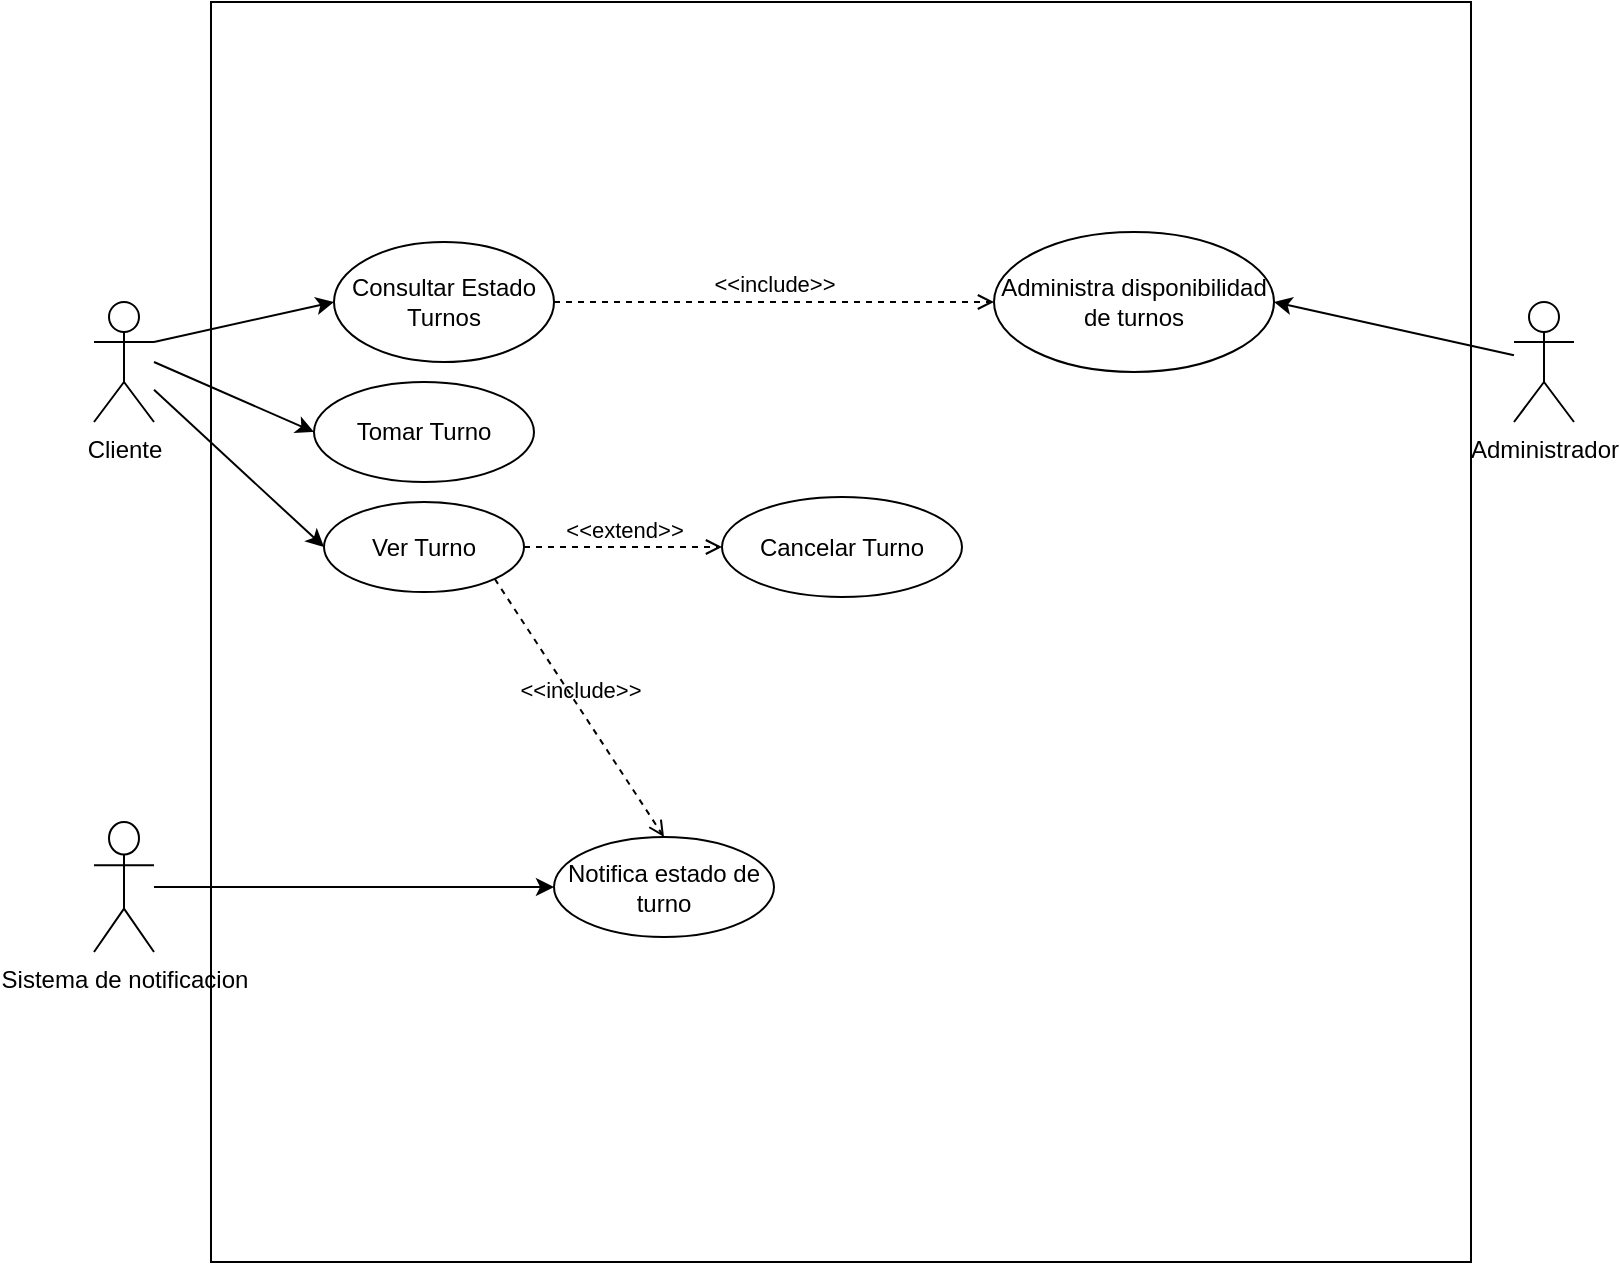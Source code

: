 <mxfile version="27.0.6">
  <diagram name="Página-1" id="6A5y-VqPFfx0dX4Fjl2d">
    <mxGraphModel grid="1" page="1" gridSize="10" guides="1" tooltips="1" connect="1" arrows="1" fold="1" pageScale="1" pageWidth="827" pageHeight="1169" math="0" shadow="0">
      <root>
        <mxCell id="0" />
        <mxCell id="1" parent="0" />
        <mxCell id="W4U36K3pDA4vsrZr5qrv-5" value="" style="whiteSpace=wrap;html=1;aspect=fixed;" vertex="1" parent="1">
          <mxGeometry x="98.5" y="110" width="630" height="630" as="geometry" />
        </mxCell>
        <mxCell id="W4U36K3pDA4vsrZr5qrv-6" value="Cliente" style="shape=umlActor;verticalLabelPosition=bottom;verticalAlign=top;html=1;outlineConnect=0;" vertex="1" parent="1">
          <mxGeometry x="40" y="260" width="30" height="60" as="geometry" />
        </mxCell>
        <mxCell id="W4U36K3pDA4vsrZr5qrv-7" value="Administrador" style="shape=umlActor;verticalLabelPosition=bottom;verticalAlign=top;html=1;outlineConnect=0;" vertex="1" parent="1">
          <mxGeometry x="750" y="260" width="30" height="60" as="geometry" />
        </mxCell>
        <mxCell id="W4U36K3pDA4vsrZr5qrv-8" value="Sistema de notificacion" style="shape=umlActor;verticalLabelPosition=bottom;verticalAlign=top;html=1;outlineConnect=0;" vertex="1" parent="1">
          <mxGeometry x="40" y="520" width="30" height="65" as="geometry" />
        </mxCell>
        <mxCell id="W4U36K3pDA4vsrZr5qrv-9" value="" style="endArrow=classic;html=1;rounded=0;entryX=0;entryY=0.5;entryDx=0;entryDy=0;" edge="1" parent="1" source="W4U36K3pDA4vsrZr5qrv-6" target="W4U36K3pDA4vsrZr5qrv-10">
          <mxGeometry width="50" height="50" relative="1" as="geometry">
            <mxPoint x="390" y="520" as="sourcePoint" />
            <mxPoint x="140" y="290" as="targetPoint" />
          </mxGeometry>
        </mxCell>
        <mxCell id="W4U36K3pDA4vsrZr5qrv-10" value="Ver Turno" style="ellipse;whiteSpace=wrap;html=1;" vertex="1" parent="1">
          <mxGeometry x="155" y="360" width="100" height="45" as="geometry" />
        </mxCell>
        <mxCell id="W4U36K3pDA4vsrZr5qrv-12" value="" style="endArrow=classic;html=1;rounded=0;entryX=0;entryY=0.5;entryDx=0;entryDy=0;" edge="1" parent="1" target="W4U36K3pDA4vsrZr5qrv-13">
          <mxGeometry width="50" height="50" relative="1" as="geometry">
            <mxPoint x="70" y="290" as="sourcePoint" />
            <mxPoint x="150" y="370" as="targetPoint" />
            <Array as="points" />
          </mxGeometry>
        </mxCell>
        <mxCell id="W4U36K3pDA4vsrZr5qrv-13" value="Tomar Turno" style="ellipse;whiteSpace=wrap;html=1;" vertex="1" parent="1">
          <mxGeometry x="150" y="300" width="110" height="50" as="geometry" />
        </mxCell>
        <mxCell id="W4U36K3pDA4vsrZr5qrv-14" value="&amp;lt;&amp;lt;extend&amp;gt;&amp;gt;" style="html=1;verticalAlign=bottom;labelBackgroundColor=none;endArrow=open;endFill=0;dashed=1;rounded=0;exitX=1;exitY=0.5;exitDx=0;exitDy=0;entryX=0;entryY=0.5;entryDx=0;entryDy=0;" edge="1" parent="1" source="W4U36K3pDA4vsrZr5qrv-10" target="W4U36K3pDA4vsrZr5qrv-15">
          <mxGeometry width="160" relative="1" as="geometry">
            <mxPoint x="290" y="330" as="sourcePoint" />
            <mxPoint x="370" y="320" as="targetPoint" />
          </mxGeometry>
        </mxCell>
        <mxCell id="W4U36K3pDA4vsrZr5qrv-15" value="Cancelar Turno" style="ellipse;whiteSpace=wrap;html=1;" vertex="1" parent="1">
          <mxGeometry x="354" y="357.5" width="120" height="50" as="geometry" />
        </mxCell>
        <mxCell id="W4U36K3pDA4vsrZr5qrv-16" value="" style="endArrow=classic;html=1;rounded=0;exitX=1;exitY=0.333;exitDx=0;exitDy=0;exitPerimeter=0;entryX=0;entryY=0.5;entryDx=0;entryDy=0;" edge="1" parent="1" source="W4U36K3pDA4vsrZr5qrv-6" target="W4U36K3pDA4vsrZr5qrv-17">
          <mxGeometry width="50" height="50" relative="1" as="geometry">
            <mxPoint x="80" y="300" as="sourcePoint" />
            <mxPoint x="150" y="270" as="targetPoint" />
          </mxGeometry>
        </mxCell>
        <mxCell id="W4U36K3pDA4vsrZr5qrv-17" value="Consultar Estado Turnos" style="ellipse;whiteSpace=wrap;html=1;" vertex="1" parent="1">
          <mxGeometry x="160" y="230" width="110" height="60" as="geometry" />
        </mxCell>
        <mxCell id="W4U36K3pDA4vsrZr5qrv-18" value="Administra disponibilidad de turnos" style="ellipse;whiteSpace=wrap;html=1;" vertex="1" parent="1">
          <mxGeometry x="490" y="225" width="140" height="70" as="geometry" />
        </mxCell>
        <mxCell id="W4U36K3pDA4vsrZr5qrv-19" value="&amp;lt;&amp;lt;include&amp;gt;&amp;gt;" style="html=1;verticalAlign=bottom;labelBackgroundColor=none;endArrow=open;endFill=0;dashed=1;rounded=0;exitX=1;exitY=0.5;exitDx=0;exitDy=0;entryX=0;entryY=0.5;entryDx=0;entryDy=0;" edge="1" parent="1" source="W4U36K3pDA4vsrZr5qrv-17" target="W4U36K3pDA4vsrZr5qrv-18">
          <mxGeometry width="160" relative="1" as="geometry">
            <mxPoint x="290" y="260" as="sourcePoint" />
            <mxPoint x="450" y="260" as="targetPoint" />
          </mxGeometry>
        </mxCell>
        <mxCell id="W4U36K3pDA4vsrZr5qrv-20" value="" style="endArrow=classic;html=1;rounded=0;entryX=1;entryY=0.5;entryDx=0;entryDy=0;" edge="1" parent="1" source="W4U36K3pDA4vsrZr5qrv-7" target="W4U36K3pDA4vsrZr5qrv-18">
          <mxGeometry width="50" height="50" relative="1" as="geometry">
            <mxPoint x="590" y="360" as="sourcePoint" />
            <mxPoint x="680" y="340" as="targetPoint" />
          </mxGeometry>
        </mxCell>
        <mxCell id="W4U36K3pDA4vsrZr5qrv-21" value="Notifica estado de turno" style="ellipse;whiteSpace=wrap;html=1;" vertex="1" parent="1">
          <mxGeometry x="270" y="527.5" width="110" height="50" as="geometry" />
        </mxCell>
        <mxCell id="W4U36K3pDA4vsrZr5qrv-22" value="" style="endArrow=classic;html=1;rounded=0;entryX=0;entryY=0.5;entryDx=0;entryDy=0;" edge="1" parent="1" source="W4U36K3pDA4vsrZr5qrv-8" target="W4U36K3pDA4vsrZr5qrv-21">
          <mxGeometry width="50" height="50" relative="1" as="geometry">
            <mxPoint x="244" y="585" as="sourcePoint" />
            <mxPoint x="124" y="558" as="targetPoint" />
          </mxGeometry>
        </mxCell>
        <mxCell id="W4U36K3pDA4vsrZr5qrv-24" value="&amp;lt;&amp;lt;include&amp;gt;&amp;gt;" style="html=1;verticalAlign=bottom;labelBackgroundColor=none;endArrow=open;endFill=0;dashed=1;rounded=0;exitX=1;exitY=1;exitDx=0;exitDy=0;entryX=0.5;entryY=0;entryDx=0;entryDy=0;" edge="1" parent="1" source="W4U36K3pDA4vsrZr5qrv-10" target="W4U36K3pDA4vsrZr5qrv-21">
          <mxGeometry width="160" relative="1" as="geometry">
            <mxPoint x="250" y="480" as="sourcePoint" />
            <mxPoint x="410" y="480" as="targetPoint" />
          </mxGeometry>
        </mxCell>
      </root>
    </mxGraphModel>
  </diagram>
</mxfile>
